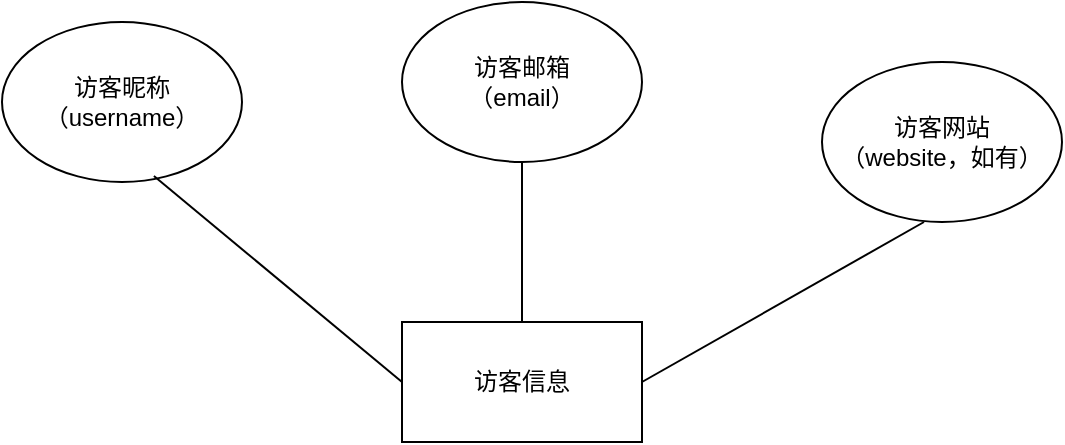 <mxfile version="21.1.7" type="github">
  <diagram name="Page-1" id="o-LaHNdq6tNX6qss74UB">
    <mxGraphModel dx="533" dy="263" grid="1" gridSize="10" guides="1" tooltips="1" connect="1" arrows="1" fold="1" page="1" pageScale="1" pageWidth="850" pageHeight="1100" math="0" shadow="0">
      <root>
        <mxCell id="0" />
        <mxCell id="1" parent="0" />
        <mxCell id="uULMXHFzQDfnKXOe5Zbr-1" value="访客信息" style="rounded=0;whiteSpace=wrap;html=1;" vertex="1" parent="1">
          <mxGeometry x="360" y="380" width="120" height="60" as="geometry" />
        </mxCell>
        <mxCell id="uULMXHFzQDfnKXOe5Zbr-2" value="访客昵称&lt;br&gt;（username）" style="ellipse;whiteSpace=wrap;html=1;" vertex="1" parent="1">
          <mxGeometry x="160" y="230" width="120" height="80" as="geometry" />
        </mxCell>
        <mxCell id="uULMXHFzQDfnKXOe5Zbr-3" value="访客邮箱&lt;br&gt;（email）" style="ellipse;whiteSpace=wrap;html=1;" vertex="1" parent="1">
          <mxGeometry x="360" y="220" width="120" height="80" as="geometry" />
        </mxCell>
        <mxCell id="uULMXHFzQDfnKXOe5Zbr-4" value="访客网站&lt;br&gt;（website，如有）" style="ellipse;whiteSpace=wrap;html=1;" vertex="1" parent="1">
          <mxGeometry x="570" y="250" width="120" height="80" as="geometry" />
        </mxCell>
        <mxCell id="uULMXHFzQDfnKXOe5Zbr-5" value="" style="endArrow=none;html=1;rounded=0;exitX=0;exitY=0.5;exitDx=0;exitDy=0;entryX=0.633;entryY=0.963;entryDx=0;entryDy=0;entryPerimeter=0;" edge="1" parent="1" source="uULMXHFzQDfnKXOe5Zbr-1" target="uULMXHFzQDfnKXOe5Zbr-2">
          <mxGeometry width="50" height="50" relative="1" as="geometry">
            <mxPoint x="180" y="420" as="sourcePoint" />
            <mxPoint x="210" y="360" as="targetPoint" />
          </mxGeometry>
        </mxCell>
        <mxCell id="uULMXHFzQDfnKXOe5Zbr-6" value="" style="endArrow=none;html=1;rounded=0;exitX=0.5;exitY=0;exitDx=0;exitDy=0;entryX=0.5;entryY=1;entryDx=0;entryDy=0;" edge="1" parent="1" source="uULMXHFzQDfnKXOe5Zbr-1" target="uULMXHFzQDfnKXOe5Zbr-3">
          <mxGeometry width="50" height="50" relative="1" as="geometry">
            <mxPoint x="375" y="360" as="sourcePoint" />
            <mxPoint x="425" y="310" as="targetPoint" />
          </mxGeometry>
        </mxCell>
        <mxCell id="uULMXHFzQDfnKXOe5Zbr-8" value="" style="endArrow=none;html=1;rounded=0;entryX=0.425;entryY=1;entryDx=0;entryDy=0;entryPerimeter=0;" edge="1" parent="1" target="uULMXHFzQDfnKXOe5Zbr-4">
          <mxGeometry width="50" height="50" relative="1" as="geometry">
            <mxPoint x="480" y="410" as="sourcePoint" />
            <mxPoint x="530" y="360" as="targetPoint" />
          </mxGeometry>
        </mxCell>
      </root>
    </mxGraphModel>
  </diagram>
</mxfile>
